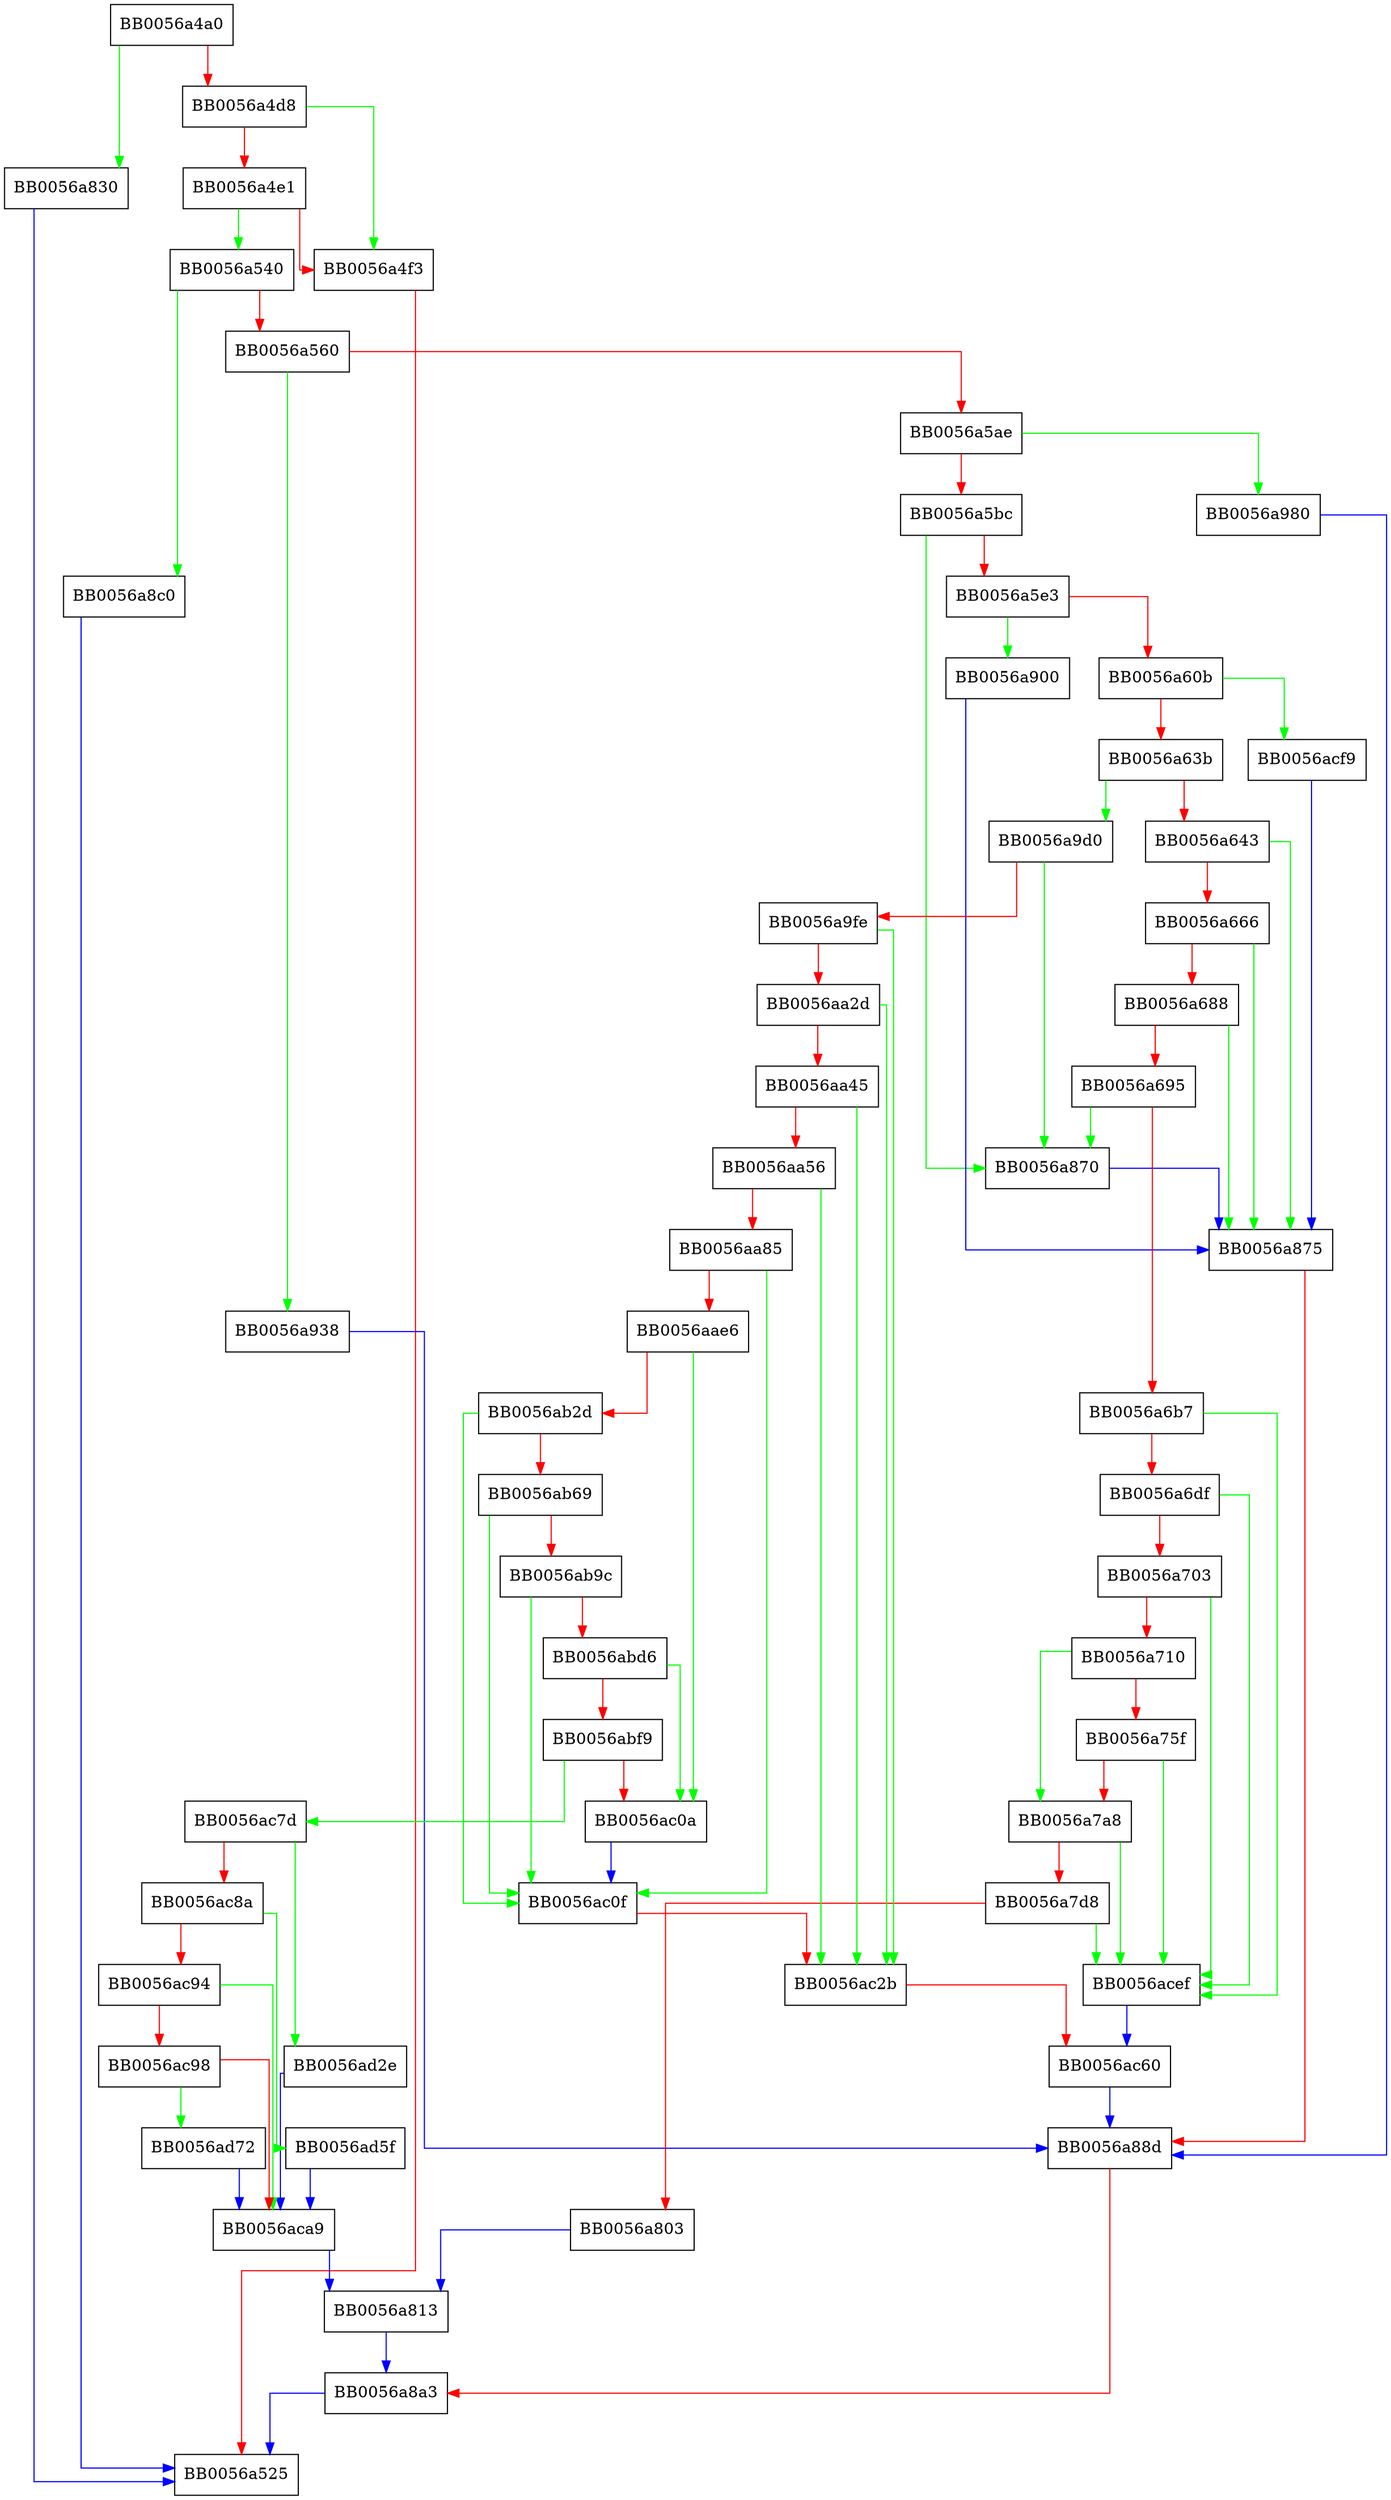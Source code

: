 digraph ossl_cms_RecipientInfo_pwri_crypt {
  node [shape="box"];
  graph [splines=ortho];
  BB0056a4a0 -> BB0056a830 [color="green"];
  BB0056a4a0 -> BB0056a4d8 [color="red"];
  BB0056a4d8 -> BB0056a4f3 [color="green"];
  BB0056a4d8 -> BB0056a4e1 [color="red"];
  BB0056a4e1 -> BB0056a540 [color="green"];
  BB0056a4e1 -> BB0056a4f3 [color="red"];
  BB0056a4f3 -> BB0056a525 [color="red"];
  BB0056a540 -> BB0056a8c0 [color="green"];
  BB0056a540 -> BB0056a560 [color="red"];
  BB0056a560 -> BB0056a938 [color="green"];
  BB0056a560 -> BB0056a5ae [color="red"];
  BB0056a5ae -> BB0056a980 [color="green"];
  BB0056a5ae -> BB0056a5bc [color="red"];
  BB0056a5bc -> BB0056a870 [color="green"];
  BB0056a5bc -> BB0056a5e3 [color="red"];
  BB0056a5e3 -> BB0056a900 [color="green"];
  BB0056a5e3 -> BB0056a60b [color="red"];
  BB0056a60b -> BB0056acf9 [color="green"];
  BB0056a60b -> BB0056a63b [color="red"];
  BB0056a63b -> BB0056a9d0 [color="green"];
  BB0056a63b -> BB0056a643 [color="red"];
  BB0056a643 -> BB0056a875 [color="green"];
  BB0056a643 -> BB0056a666 [color="red"];
  BB0056a666 -> BB0056a875 [color="green"];
  BB0056a666 -> BB0056a688 [color="red"];
  BB0056a688 -> BB0056a875 [color="green"];
  BB0056a688 -> BB0056a695 [color="red"];
  BB0056a695 -> BB0056a870 [color="green"];
  BB0056a695 -> BB0056a6b7 [color="red"];
  BB0056a6b7 -> BB0056acef [color="green"];
  BB0056a6b7 -> BB0056a6df [color="red"];
  BB0056a6df -> BB0056acef [color="green"];
  BB0056a6df -> BB0056a703 [color="red"];
  BB0056a703 -> BB0056acef [color="green"];
  BB0056a703 -> BB0056a710 [color="red"];
  BB0056a710 -> BB0056a7a8 [color="green"];
  BB0056a710 -> BB0056a75f [color="red"];
  BB0056a75f -> BB0056acef [color="green"];
  BB0056a75f -> BB0056a7a8 [color="red"];
  BB0056a7a8 -> BB0056acef [color="green"];
  BB0056a7a8 -> BB0056a7d8 [color="red"];
  BB0056a7d8 -> BB0056acef [color="green"];
  BB0056a7d8 -> BB0056a803 [color="red"];
  BB0056a803 -> BB0056a813 [color="blue"];
  BB0056a813 -> BB0056a8a3 [color="blue"];
  BB0056a830 -> BB0056a525 [color="blue"];
  BB0056a870 -> BB0056a875 [color="blue"];
  BB0056a875 -> BB0056a88d [color="red"];
  BB0056a88d -> BB0056a8a3 [color="red"];
  BB0056a8a3 -> BB0056a525 [color="blue"];
  BB0056a8c0 -> BB0056a525 [color="blue"];
  BB0056a900 -> BB0056a875 [color="blue"];
  BB0056a938 -> BB0056a88d [color="blue"];
  BB0056a980 -> BB0056a88d [color="blue"];
  BB0056a9d0 -> BB0056a870 [color="green"];
  BB0056a9d0 -> BB0056a9fe [color="red"];
  BB0056a9fe -> BB0056ac2b [color="green"];
  BB0056a9fe -> BB0056aa2d [color="red"];
  BB0056aa2d -> BB0056ac2b [color="green"];
  BB0056aa2d -> BB0056aa45 [color="red"];
  BB0056aa45 -> BB0056ac2b [color="green"];
  BB0056aa45 -> BB0056aa56 [color="red"];
  BB0056aa56 -> BB0056ac2b [color="green"];
  BB0056aa56 -> BB0056aa85 [color="red"];
  BB0056aa85 -> BB0056ac0f [color="green"];
  BB0056aa85 -> BB0056aae6 [color="red"];
  BB0056aae6 -> BB0056ac0a [color="green"];
  BB0056aae6 -> BB0056ab2d [color="red"];
  BB0056ab2d -> BB0056ac0f [color="green"];
  BB0056ab2d -> BB0056ab69 [color="red"];
  BB0056ab69 -> BB0056ac0f [color="green"];
  BB0056ab69 -> BB0056ab9c [color="red"];
  BB0056ab9c -> BB0056ac0f [color="green"];
  BB0056ab9c -> BB0056abd6 [color="red"];
  BB0056abd6 -> BB0056ac0a [color="green"];
  BB0056abd6 -> BB0056abf9 [color="red"];
  BB0056abf9 -> BB0056ac7d [color="green"];
  BB0056abf9 -> BB0056ac0a [color="red"];
  BB0056ac0a -> BB0056ac0f [color="blue"];
  BB0056ac0f -> BB0056ac2b [color="red"];
  BB0056ac2b -> BB0056ac60 [color="red"];
  BB0056ac60 -> BB0056a88d [color="blue"];
  BB0056ac7d -> BB0056ad2e [color="green"];
  BB0056ac7d -> BB0056ac8a [color="red"];
  BB0056ac8a -> BB0056ad5f [color="green"];
  BB0056ac8a -> BB0056ac94 [color="red"];
  BB0056ac94 -> BB0056aca9 [color="green"];
  BB0056ac94 -> BB0056ac98 [color="red"];
  BB0056ac98 -> BB0056ad72 [color="green"];
  BB0056ac98 -> BB0056aca9 [color="red"];
  BB0056aca9 -> BB0056a813 [color="blue"];
  BB0056acef -> BB0056ac60 [color="blue"];
  BB0056acf9 -> BB0056a875 [color="blue"];
  BB0056ad2e -> BB0056aca9 [color="blue"];
  BB0056ad5f -> BB0056aca9 [color="blue"];
  BB0056ad72 -> BB0056aca9 [color="blue"];
}